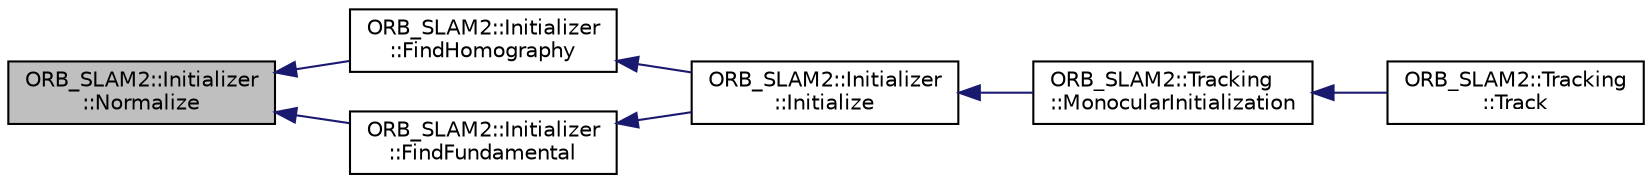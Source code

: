 digraph "ORB_SLAM2::Initializer::Normalize"
{
  edge [fontname="Helvetica",fontsize="10",labelfontname="Helvetica",labelfontsize="10"];
  node [fontname="Helvetica",fontsize="10",shape=record];
  rankdir="LR";
  Node49 [label="ORB_SLAM2::Initializer\l::Normalize",height=0.2,width=0.4,color="black", fillcolor="grey75", style="filled", fontcolor="black"];
  Node49 -> Node50 [dir="back",color="midnightblue",fontsize="10",style="solid",fontname="Helvetica"];
  Node50 [label="ORB_SLAM2::Initializer\l::FindHomography",height=0.2,width=0.4,color="black", fillcolor="white", style="filled",URL="$class_o_r_b___s_l_a_m2_1_1_initializer.html#a5b0465b2affed7453d30dd85672e9093",tooltip="计算单应矩阵 "];
  Node50 -> Node51 [dir="back",color="midnightblue",fontsize="10",style="solid",fontname="Helvetica"];
  Node51 [label="ORB_SLAM2::Initializer\l::Initialize",height=0.2,width=0.4,color="black", fillcolor="white", style="filled",URL="$class_o_r_b___s_l_a_m2_1_1_initializer.html#a40d41840e2bdb7199ab024871d028c2c",tooltip="并行地计算基础矩阵和单应性矩阵，选取其中一个模型，恢复出最开始两帧之间的相对姿态以及点云 ..."];
  Node51 -> Node52 [dir="back",color="midnightblue",fontsize="10",style="solid",fontname="Helvetica"];
  Node52 [label="ORB_SLAM2::Tracking\l::MonocularInitialization",height=0.2,width=0.4,color="black", fillcolor="white", style="filled",URL="$class_o_r_b___s_l_a_m2_1_1_tracking.html#a7e81c68bb6ced27fcbfa2edec38ef6e0",tooltip="单目的地图初始化 "];
  Node52 -> Node53 [dir="back",color="midnightblue",fontsize="10",style="solid",fontname="Helvetica"];
  Node53 [label="ORB_SLAM2::Tracking\l::Track",height=0.2,width=0.4,color="black", fillcolor="white", style="filled",URL="$class_o_r_b___s_l_a_m2_1_1_tracking.html#af1f2c9c533642d8c33854540e90d1918",tooltip="Main tracking function. It is independent of the input sensor. "];
  Node49 -> Node54 [dir="back",color="midnightblue",fontsize="10",style="solid",fontname="Helvetica"];
  Node54 [label="ORB_SLAM2::Initializer\l::FindFundamental",height=0.2,width=0.4,color="black", fillcolor="white", style="filled",URL="$class_o_r_b___s_l_a_m2_1_1_initializer.html#a387c406706472859415c0e7a3594ea04",tooltip="计算基础矩阵 "];
  Node54 -> Node51 [dir="back",color="midnightblue",fontsize="10",style="solid",fontname="Helvetica"];
}
